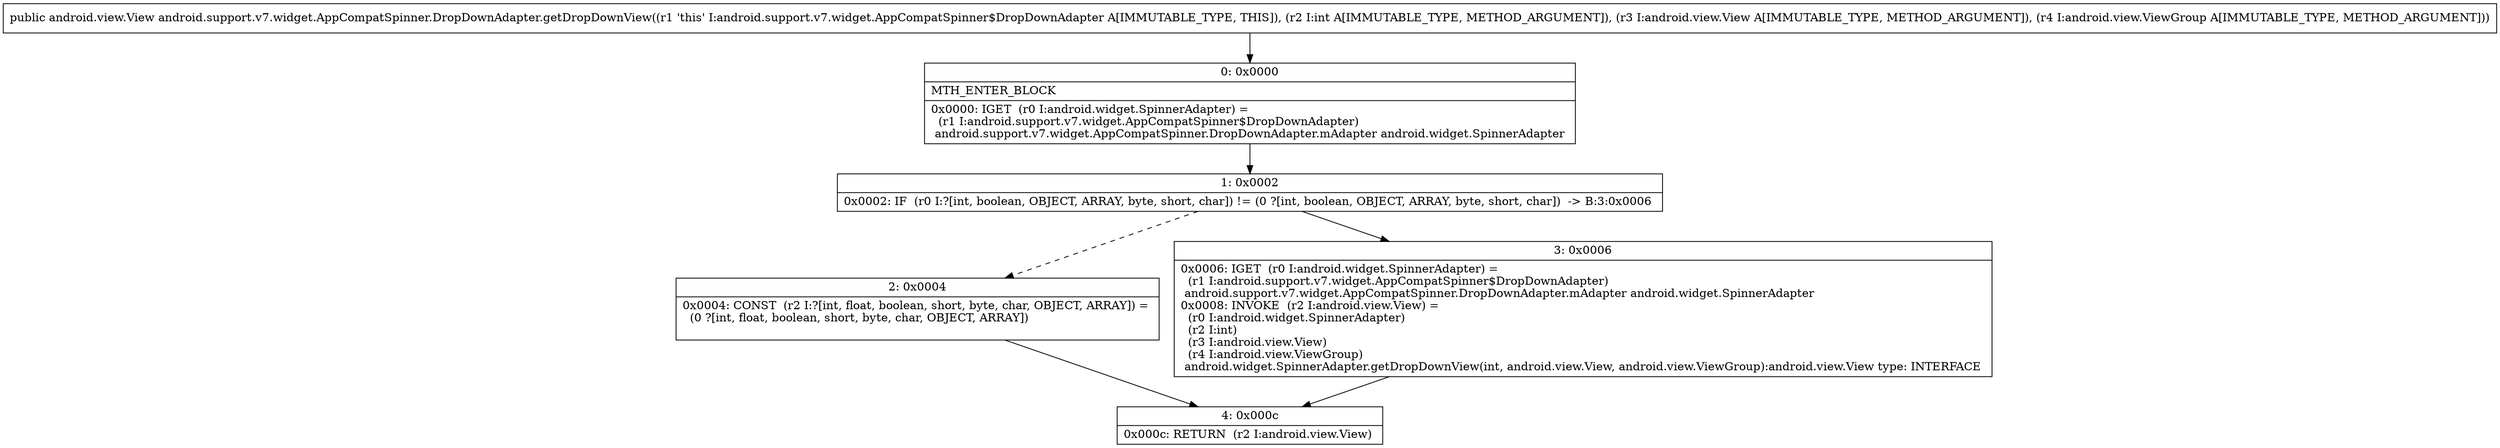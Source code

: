 digraph "CFG forandroid.support.v7.widget.AppCompatSpinner.DropDownAdapter.getDropDownView(ILandroid\/view\/View;Landroid\/view\/ViewGroup;)Landroid\/view\/View;" {
Node_0 [shape=record,label="{0\:\ 0x0000|MTH_ENTER_BLOCK\l|0x0000: IGET  (r0 I:android.widget.SpinnerAdapter) = \l  (r1 I:android.support.v7.widget.AppCompatSpinner$DropDownAdapter)\l android.support.v7.widget.AppCompatSpinner.DropDownAdapter.mAdapter android.widget.SpinnerAdapter \l}"];
Node_1 [shape=record,label="{1\:\ 0x0002|0x0002: IF  (r0 I:?[int, boolean, OBJECT, ARRAY, byte, short, char]) != (0 ?[int, boolean, OBJECT, ARRAY, byte, short, char])  \-\> B:3:0x0006 \l}"];
Node_2 [shape=record,label="{2\:\ 0x0004|0x0004: CONST  (r2 I:?[int, float, boolean, short, byte, char, OBJECT, ARRAY]) = \l  (0 ?[int, float, boolean, short, byte, char, OBJECT, ARRAY])\l \l}"];
Node_3 [shape=record,label="{3\:\ 0x0006|0x0006: IGET  (r0 I:android.widget.SpinnerAdapter) = \l  (r1 I:android.support.v7.widget.AppCompatSpinner$DropDownAdapter)\l android.support.v7.widget.AppCompatSpinner.DropDownAdapter.mAdapter android.widget.SpinnerAdapter \l0x0008: INVOKE  (r2 I:android.view.View) = \l  (r0 I:android.widget.SpinnerAdapter)\l  (r2 I:int)\l  (r3 I:android.view.View)\l  (r4 I:android.view.ViewGroup)\l android.widget.SpinnerAdapter.getDropDownView(int, android.view.View, android.view.ViewGroup):android.view.View type: INTERFACE \l}"];
Node_4 [shape=record,label="{4\:\ 0x000c|0x000c: RETURN  (r2 I:android.view.View) \l}"];
MethodNode[shape=record,label="{public android.view.View android.support.v7.widget.AppCompatSpinner.DropDownAdapter.getDropDownView((r1 'this' I:android.support.v7.widget.AppCompatSpinner$DropDownAdapter A[IMMUTABLE_TYPE, THIS]), (r2 I:int A[IMMUTABLE_TYPE, METHOD_ARGUMENT]), (r3 I:android.view.View A[IMMUTABLE_TYPE, METHOD_ARGUMENT]), (r4 I:android.view.ViewGroup A[IMMUTABLE_TYPE, METHOD_ARGUMENT])) }"];
MethodNode -> Node_0;
Node_0 -> Node_1;
Node_1 -> Node_2[style=dashed];
Node_1 -> Node_3;
Node_2 -> Node_4;
Node_3 -> Node_4;
}

